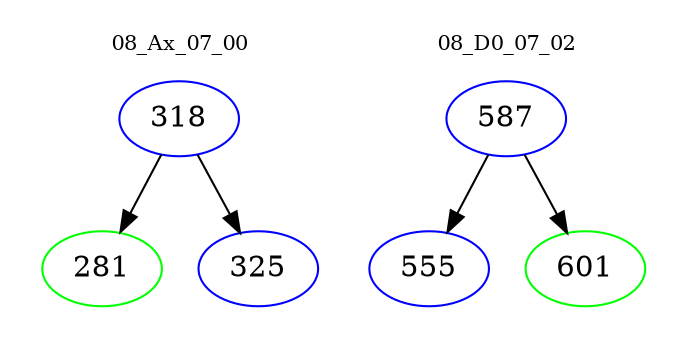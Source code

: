 digraph{
subgraph cluster_0 {
color = white
label = "08_Ax_07_00";
fontsize=10;
T0_318 [label="318", color="blue"]
T0_318 -> T0_281 [color="black"]
T0_281 [label="281", color="green"]
T0_318 -> T0_325 [color="black"]
T0_325 [label="325", color="blue"]
}
subgraph cluster_1 {
color = white
label = "08_D0_07_02";
fontsize=10;
T1_587 [label="587", color="blue"]
T1_587 -> T1_555 [color="black"]
T1_555 [label="555", color="blue"]
T1_587 -> T1_601 [color="black"]
T1_601 [label="601", color="green"]
}
}
